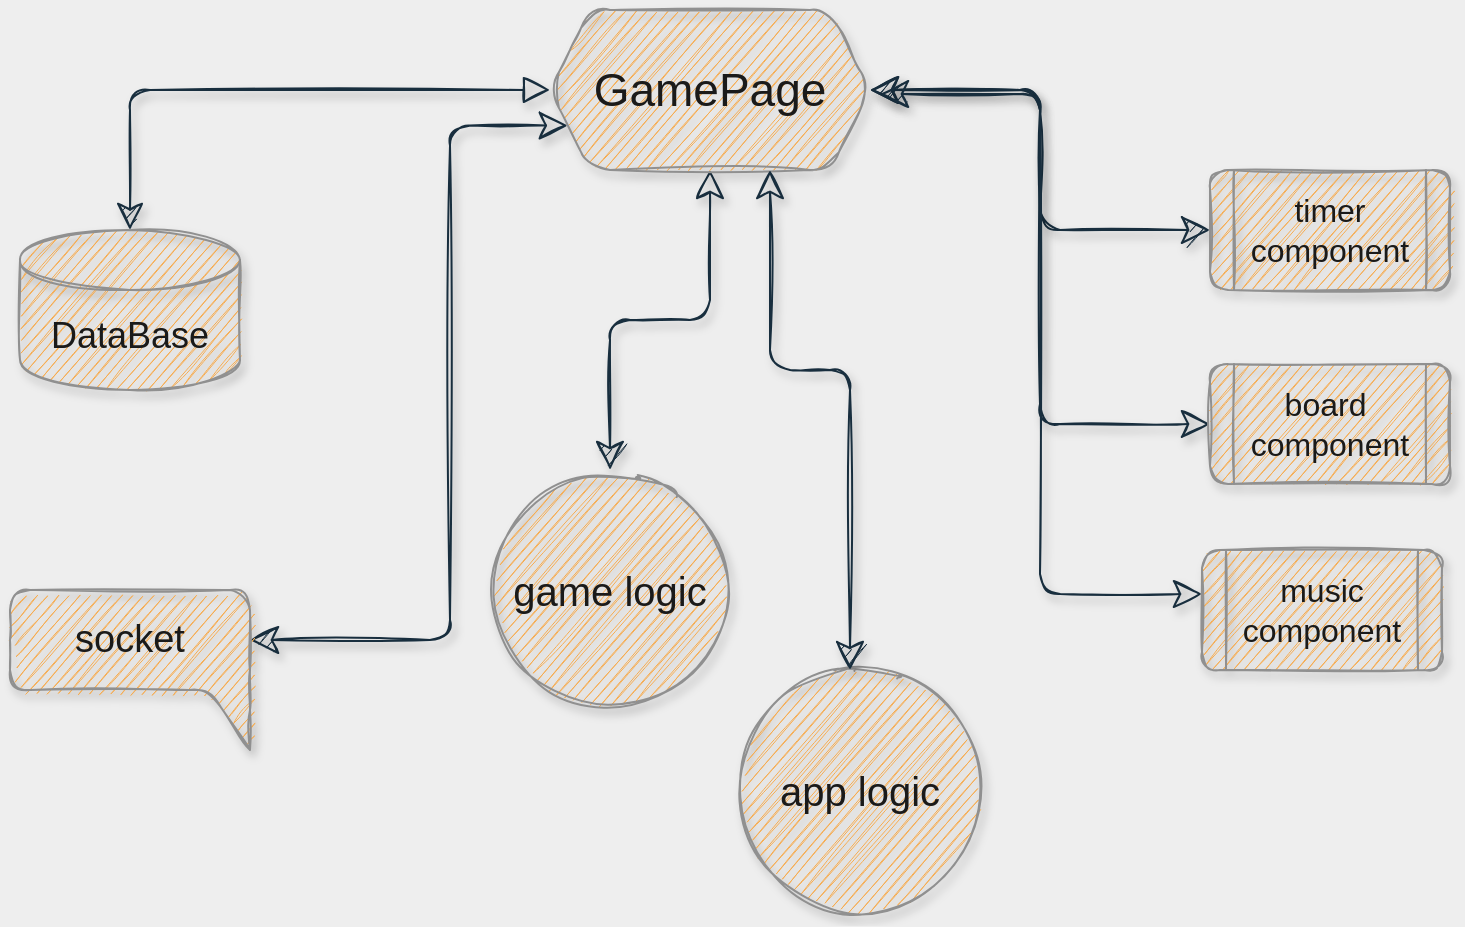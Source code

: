 <mxfile version="14.5.1" type="device"><diagram id="3aIKCOLXrmpFz7IdULjv" name="Page-1"><mxGraphModel dx="823" dy="659" grid="1" gridSize="10" guides="1" tooltips="1" connect="1" arrows="1" fold="1" page="1" pageScale="1" pageWidth="850" pageHeight="1100" background="#EEEEEE" math="0" shadow="0"><root><mxCell id="0"/><mxCell id="1" parent="0"/><mxCell id="oRq45ZYCi7ETEm6MEFVY-11" value="" style="edgeStyle=orthogonalEdgeStyle;orthogonalLoop=1;jettySize=auto;html=1;shadow=1;startArrow=classic;startFill=0;endSize=12;startSize=12;strokeColor=#182E3E;sketch=1;labelBackgroundColor=#EEEEEE;fontColor=#1A1A1A;" parent="1" source="oRq45ZYCi7ETEm6MEFVY-1" target="oRq45ZYCi7ETEm6MEFVY-5" edge="1"><mxGeometry relative="1" as="geometry"/></mxCell><mxCell id="oRq45ZYCi7ETEm6MEFVY-15" style="edgeStyle=orthogonalEdgeStyle;orthogonalLoop=1;jettySize=auto;html=1;shadow=1;endSize=11;startArrow=block;startFill=0;startSize=11;strokeColor=#182E3E;sketch=1;labelBackgroundColor=#EEEEEE;fontColor=#1A1A1A;" parent="1" source="oRq45ZYCi7ETEm6MEFVY-1" target="oRq45ZYCi7ETEm6MEFVY-12" edge="1"><mxGeometry relative="1" as="geometry"/></mxCell><mxCell id="oRq45ZYCi7ETEm6MEFVY-16" style="edgeStyle=orthogonalEdgeStyle;orthogonalLoop=1;jettySize=auto;html=1;exitX=0;exitY=0.75;exitDx=0;exitDy=0;entryX=0;entryY=0;entryDx=120;entryDy=25;entryPerimeter=0;shadow=1;startArrow=classic;startFill=0;targetPerimeterSpacing=3;endSize=12;startSize=12;strokeColor=#182E3E;sketch=1;labelBackgroundColor=#EEEEEE;fontColor=#1A1A1A;" parent="1" source="oRq45ZYCi7ETEm6MEFVY-1" target="oRq45ZYCi7ETEm6MEFVY-14" edge="1"><mxGeometry relative="1" as="geometry"><Array as="points"><mxPoint x="280" y="88"/><mxPoint x="280" y="345"/></Array></mxGeometry></mxCell><mxCell id="oRq45ZYCi7ETEm6MEFVY-19" style="edgeStyle=orthogonalEdgeStyle;orthogonalLoop=1;jettySize=auto;html=1;entryX=0;entryY=0.5;entryDx=0;entryDy=0;shadow=1;startArrow=classic;startFill=0;startSize=12;endSize=12;targetPerimeterSpacing=3;strokeColor=#182E3E;sketch=1;labelBackgroundColor=#EEEEEE;fontColor=#1A1A1A;" parent="1" source="oRq45ZYCi7ETEm6MEFVY-1" target="oRq45ZYCi7ETEm6MEFVY-8" edge="1"><mxGeometry relative="1" as="geometry"/></mxCell><mxCell id="oRq45ZYCi7ETEm6MEFVY-1" value="&lt;font style=&quot;font-size: 23px&quot;&gt;GamePage&lt;/font&gt;" style="shape=hexagon;perimeter=hexagonPerimeter2;whiteSpace=wrap;html=1;fixedSize=1;shadow=1;fillColor=#F5AB50;strokeColor=#909090;fontColor=#1A1A1A;sketch=1;rounded=1;" parent="1" vertex="1"><mxGeometry x="330" y="30" width="160" height="80" as="geometry"/></mxCell><mxCell id="oRq45ZYCi7ETEm6MEFVY-5" value="&lt;font style=&quot;font-size: 20px&quot;&gt;game logic&lt;/font&gt;" style="ellipse;whiteSpace=wrap;html=1;aspect=fixed;shadow=1;fillColor=#F5AB50;strokeColor=#909090;fontColor=#1A1A1A;sketch=1;rounded=1;" parent="1" vertex="1"><mxGeometry x="300" y="260" width="120" height="120" as="geometry"/></mxCell><mxCell id="oRq45ZYCi7ETEm6MEFVY-20" style="edgeStyle=orthogonalEdgeStyle;orthogonalLoop=1;jettySize=auto;html=1;entryX=1;entryY=0.5;entryDx=0;entryDy=0;shadow=1;startArrow=classic;startFill=0;startSize=12;endSize=12;targetPerimeterSpacing=3;strokeColor=#182E3E;sketch=1;labelBackgroundColor=#EEEEEE;fontColor=#1A1A1A;" parent="1" source="oRq45ZYCi7ETEm6MEFVY-6" target="oRq45ZYCi7ETEm6MEFVY-1" edge="1"><mxGeometry relative="1" as="geometry"/></mxCell><mxCell id="oRq45ZYCi7ETEm6MEFVY-6" value="&lt;font style=&quot;font-size: 16px&quot;&gt;board&amp;nbsp;&lt;br&gt;component&lt;/font&gt;" style="shape=process;whiteSpace=wrap;html=1;backgroundOutline=1;shadow=1;fillColor=#F5AB50;strokeColor=#909090;fontColor=#1A1A1A;sketch=1;rounded=1;" parent="1" vertex="1"><mxGeometry x="660" y="207" width="120" height="60" as="geometry"/></mxCell><mxCell id="oRq45ZYCi7ETEm6MEFVY-21" style="edgeStyle=orthogonalEdgeStyle;orthogonalLoop=1;jettySize=auto;html=1;shadow=1;startArrow=classic;startFill=0;startSize=12;endSize=12;targetPerimeterSpacing=3;strokeColor=#182E3E;sketch=1;labelBackgroundColor=#EEEEEE;fontColor=#1A1A1A;" parent="1" source="oRq45ZYCi7ETEm6MEFVY-7" edge="1"><mxGeometry relative="1" as="geometry"><mxPoint x="495" y="72" as="targetPoint"/><mxPoint x="650" y="322" as="sourcePoint"/><Array as="points"><mxPoint x="575" y="322"/><mxPoint x="575" y="72"/></Array></mxGeometry></mxCell><mxCell id="oRq45ZYCi7ETEm6MEFVY-7" value="&lt;font style=&quot;font-size: 16px&quot;&gt;music&lt;br&gt;component&lt;/font&gt;" style="shape=process;whiteSpace=wrap;html=1;backgroundOutline=1;shadow=1;fillColor=#F5AB50;strokeColor=#909090;fontColor=#1A1A1A;sketch=1;rounded=1;" parent="1" vertex="1"><mxGeometry x="656" y="300" width="120" height="60" as="geometry"/></mxCell><mxCell id="oRq45ZYCi7ETEm6MEFVY-8" value="&lt;font style=&quot;font-size: 16px&quot;&gt;timer&lt;br&gt;component&lt;/font&gt;" style="shape=process;whiteSpace=wrap;html=1;backgroundOutline=1;shadow=1;fillColor=#F5AB50;strokeColor=#909090;fontColor=#1A1A1A;sketch=1;rounded=1;" parent="1" vertex="1"><mxGeometry x="660" y="110" width="120" height="60" as="geometry"/></mxCell><mxCell id="oRq45ZYCi7ETEm6MEFVY-12" value="&lt;font style=&quot;font-size: 18px&quot;&gt;DataBase&lt;/font&gt;" style="shape=cylinder3;whiteSpace=wrap;html=1;boundedLbl=1;backgroundOutline=1;size=15;shadow=1;fillColor=#F5AB50;strokeColor=#909090;fontColor=#1A1A1A;sketch=1;rounded=1;" parent="1" vertex="1"><mxGeometry x="65" y="140" width="110" height="80" as="geometry"/></mxCell><mxCell id="oRq45ZYCi7ETEm6MEFVY-14" value="&lt;font style=&quot;font-size: 19px&quot;&gt;socket&lt;/font&gt;" style="shape=callout;whiteSpace=wrap;html=1;perimeter=calloutPerimeter;shadow=1;size=30;position=0.83;position2=1;base=20;fillColor=#F5AB50;strokeColor=#909090;fontColor=#1A1A1A;sketch=1;rounded=1;" parent="1" vertex="1"><mxGeometry x="60" y="320" width="120" height="80" as="geometry"/></mxCell><mxCell id="JxwhqXkKHmlpA0bXXM0O-1" value="&lt;font style=&quot;font-size: 20px&quot;&gt;app&amp;nbsp;logic&lt;/font&gt;" style="ellipse;whiteSpace=wrap;html=1;aspect=fixed;shadow=1;fillColor=#F5AB50;strokeColor=#909090;fontColor=#1A1A1A;sketch=1;rounded=1;" vertex="1" parent="1"><mxGeometry x="425" y="360" width="120" height="120" as="geometry"/></mxCell><mxCell id="JxwhqXkKHmlpA0bXXM0O-4" value="" style="edgeStyle=orthogonalEdgeStyle;orthogonalLoop=1;jettySize=auto;html=1;shadow=1;startArrow=classic;startFill=0;endSize=12;startSize=12;strokeColor=#182E3E;sketch=1;labelBackgroundColor=#EEEEEE;fontColor=#1A1A1A;" edge="1" parent="1"><mxGeometry relative="1" as="geometry"><mxPoint x="440" y="110" as="sourcePoint"/><mxPoint x="480" y="360" as="targetPoint"/><Array as="points"><mxPoint x="440" y="210"/><mxPoint x="480" y="210"/></Array></mxGeometry></mxCell></root></mxGraphModel></diagram></mxfile>